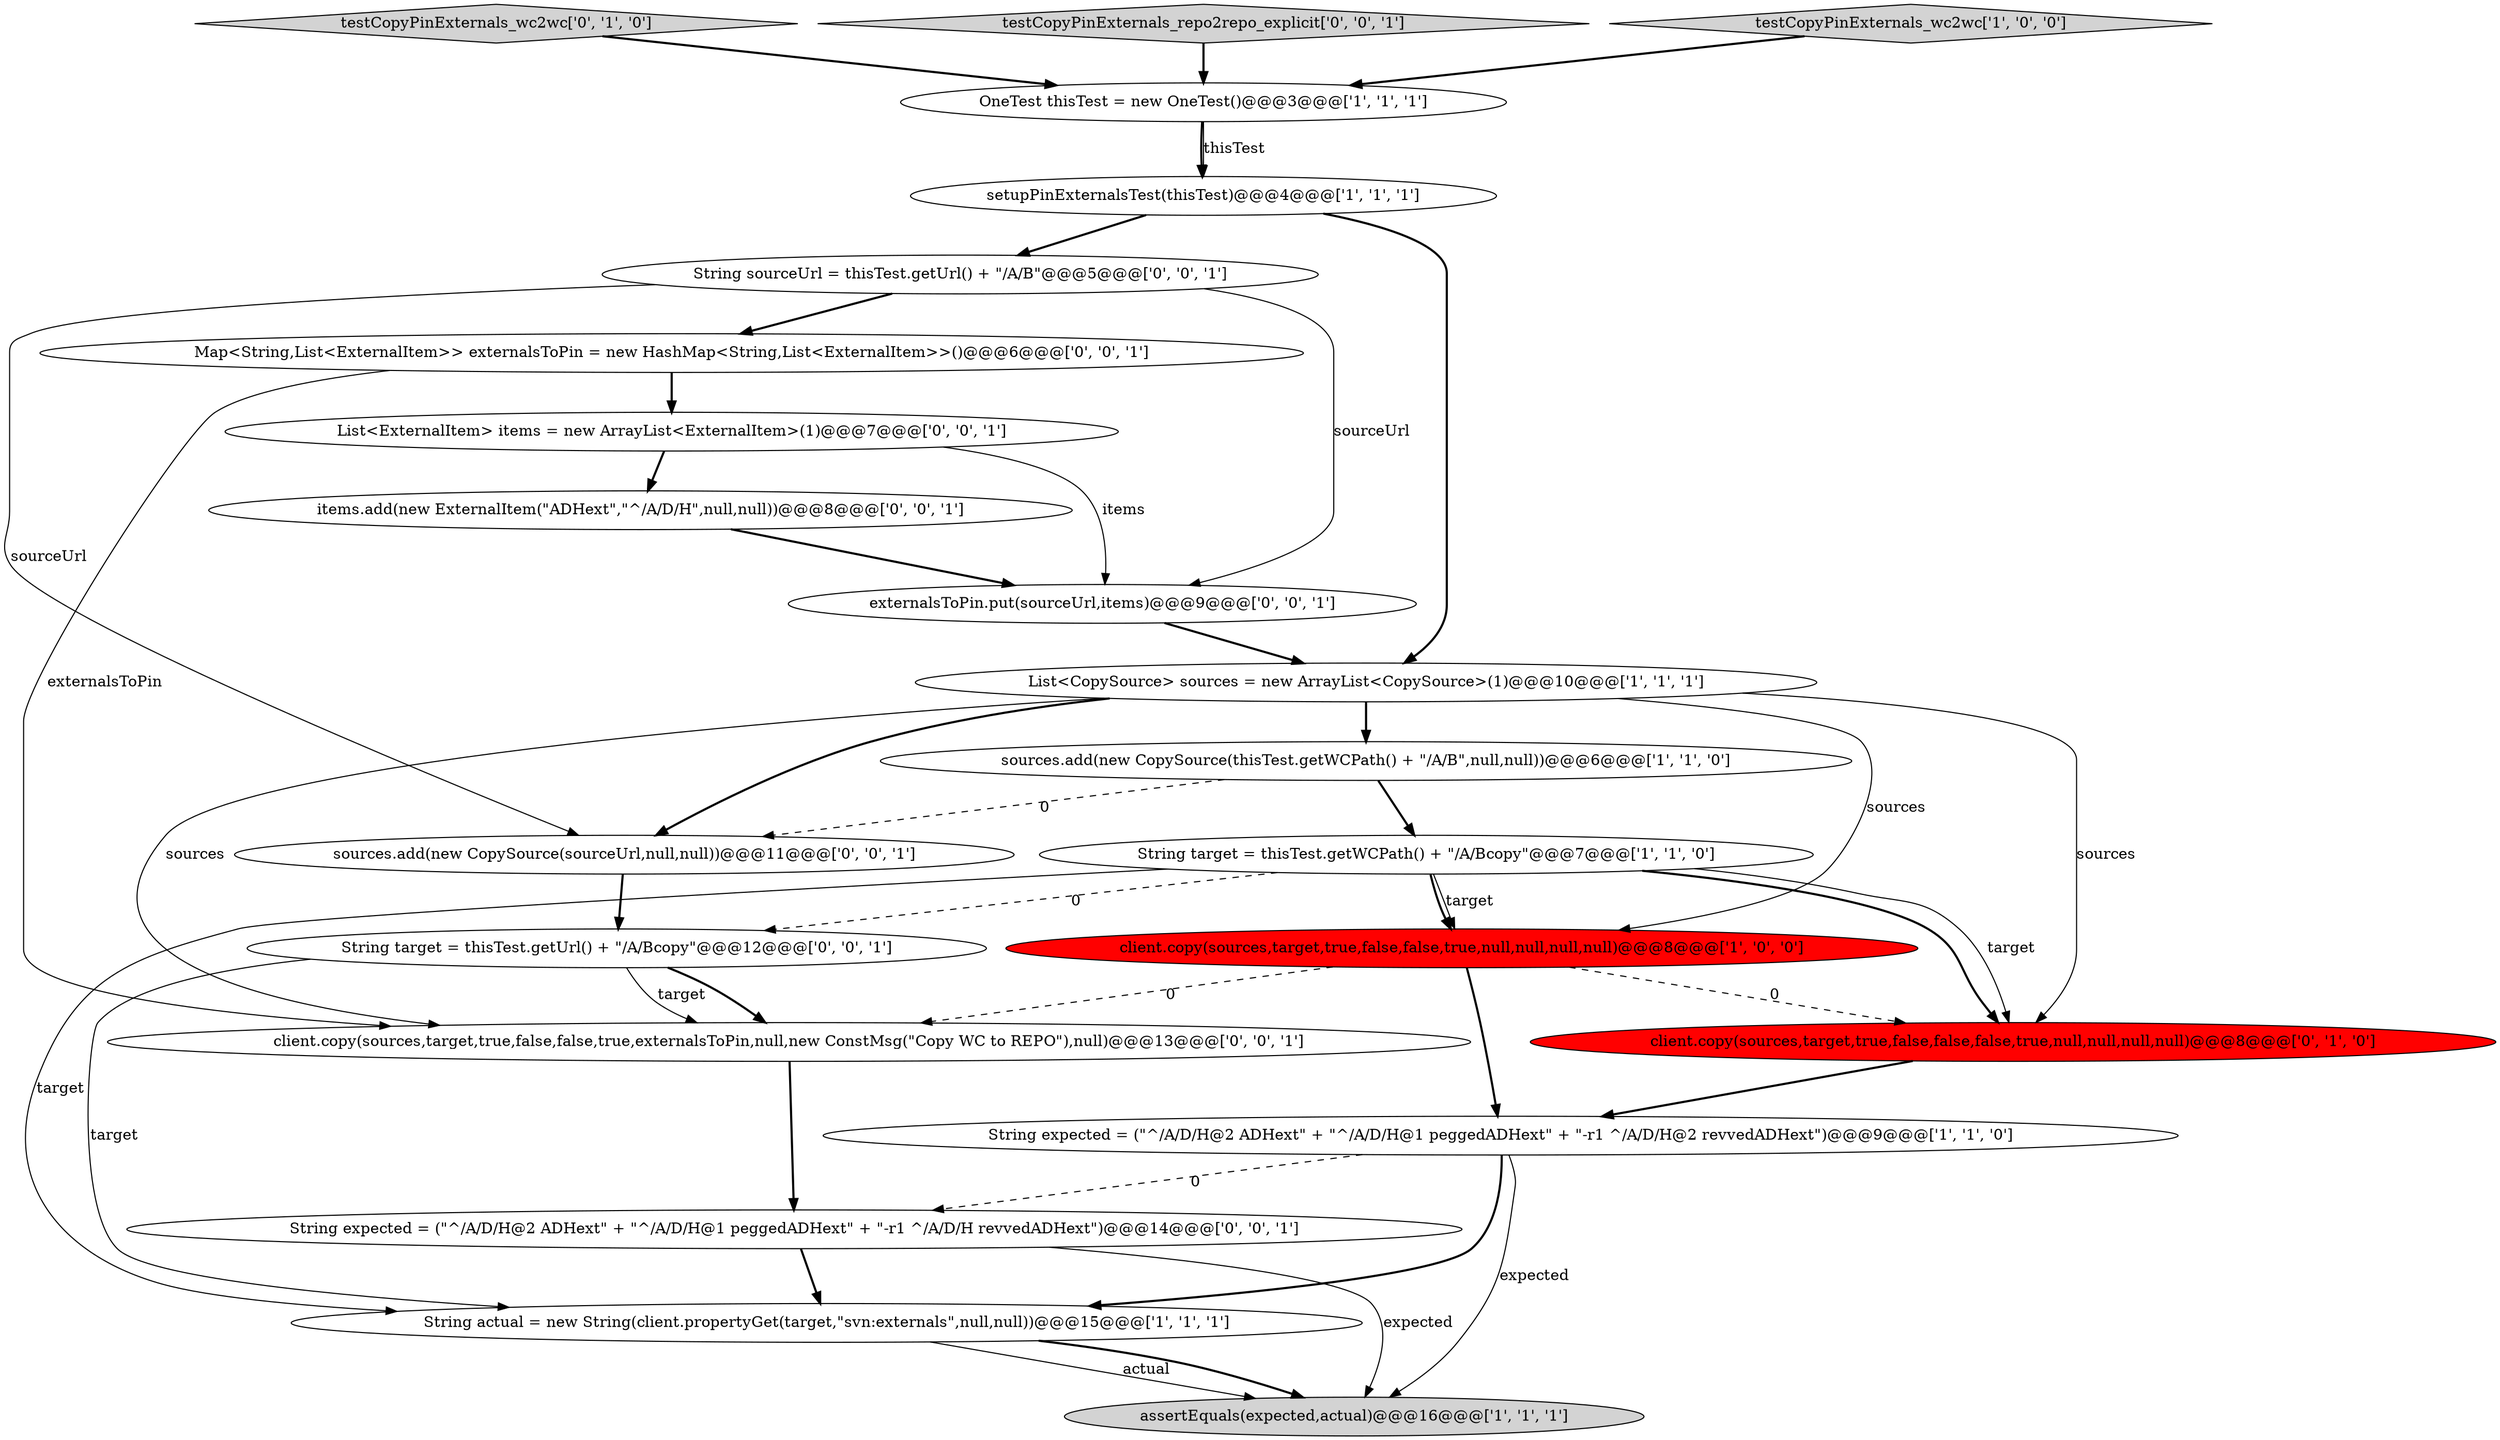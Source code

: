 digraph {
18 [style = filled, label = "Map<String,List<ExternalItem>> externalsToPin = new HashMap<String,List<ExternalItem>>()@@@6@@@['0', '0', '1']", fillcolor = white, shape = ellipse image = "AAA0AAABBB3BBB"];
7 [style = filled, label = "List<CopySource> sources = new ArrayList<CopySource>(1)@@@10@@@['1', '1', '1']", fillcolor = white, shape = ellipse image = "AAA0AAABBB1BBB"];
20 [style = filled, label = "String target = thisTest.getUrl() + \"/A/Bcopy\"@@@12@@@['0', '0', '1']", fillcolor = white, shape = ellipse image = "AAA0AAABBB3BBB"];
1 [style = filled, label = "client.copy(sources,target,true,false,false,true,null,null,null,null)@@@8@@@['1', '0', '0']", fillcolor = red, shape = ellipse image = "AAA1AAABBB1BBB"];
11 [style = filled, label = "testCopyPinExternals_wc2wc['0', '1', '0']", fillcolor = lightgray, shape = diamond image = "AAA0AAABBB2BBB"];
0 [style = filled, label = "String expected = (\"^/A/D/H@2 ADHext\" + \"^/A/D/H@1 peggedADHext\" + \"-r1 ^/A/D/H@2 revvedADHext\")@@@9@@@['1', '1', '0']", fillcolor = white, shape = ellipse image = "AAA0AAABBB1BBB"];
19 [style = filled, label = "sources.add(new CopySource(sourceUrl,null,null))@@@11@@@['0', '0', '1']", fillcolor = white, shape = ellipse image = "AAA0AAABBB3BBB"];
9 [style = filled, label = "setupPinExternalsTest(thisTest)@@@4@@@['1', '1', '1']", fillcolor = white, shape = ellipse image = "AAA0AAABBB1BBB"];
13 [style = filled, label = "client.copy(sources,target,true,false,false,true,externalsToPin,null,new ConstMsg(\"Copy WC to REPO\"),null)@@@13@@@['0', '0', '1']", fillcolor = white, shape = ellipse image = "AAA0AAABBB3BBB"];
3 [style = filled, label = "String target = thisTest.getWCPath() + \"/A/Bcopy\"@@@7@@@['1', '1', '0']", fillcolor = white, shape = ellipse image = "AAA0AAABBB1BBB"];
8 [style = filled, label = "sources.add(new CopySource(thisTest.getWCPath() + \"/A/B\",null,null))@@@6@@@['1', '1', '0']", fillcolor = white, shape = ellipse image = "AAA0AAABBB1BBB"];
17 [style = filled, label = "testCopyPinExternals_repo2repo_explicit['0', '0', '1']", fillcolor = lightgray, shape = diamond image = "AAA0AAABBB3BBB"];
5 [style = filled, label = "String actual = new String(client.propertyGet(target,\"svn:externals\",null,null))@@@15@@@['1', '1', '1']", fillcolor = white, shape = ellipse image = "AAA0AAABBB1BBB"];
12 [style = filled, label = "String expected = (\"^/A/D/H@2 ADHext\" + \"^/A/D/H@1 peggedADHext\" + \"-r1 ^/A/D/H revvedADHext\")@@@14@@@['0', '0', '1']", fillcolor = white, shape = ellipse image = "AAA0AAABBB3BBB"];
14 [style = filled, label = "String sourceUrl = thisTest.getUrl() + \"/A/B\"@@@5@@@['0', '0', '1']", fillcolor = white, shape = ellipse image = "AAA0AAABBB3BBB"];
10 [style = filled, label = "client.copy(sources,target,true,false,false,false,true,null,null,null,null)@@@8@@@['0', '1', '0']", fillcolor = red, shape = ellipse image = "AAA1AAABBB2BBB"];
2 [style = filled, label = "testCopyPinExternals_wc2wc['1', '0', '0']", fillcolor = lightgray, shape = diamond image = "AAA0AAABBB1BBB"];
4 [style = filled, label = "OneTest thisTest = new OneTest()@@@3@@@['1', '1', '1']", fillcolor = white, shape = ellipse image = "AAA0AAABBB1BBB"];
15 [style = filled, label = "List<ExternalItem> items = new ArrayList<ExternalItem>(1)@@@7@@@['0', '0', '1']", fillcolor = white, shape = ellipse image = "AAA0AAABBB3BBB"];
16 [style = filled, label = "items.add(new ExternalItem(\"ADHext\",\"^/A/D/H\",null,null))@@@8@@@['0', '0', '1']", fillcolor = white, shape = ellipse image = "AAA0AAABBB3BBB"];
21 [style = filled, label = "externalsToPin.put(sourceUrl,items)@@@9@@@['0', '0', '1']", fillcolor = white, shape = ellipse image = "AAA0AAABBB3BBB"];
6 [style = filled, label = "assertEquals(expected,actual)@@@16@@@['1', '1', '1']", fillcolor = lightgray, shape = ellipse image = "AAA0AAABBB1BBB"];
15->21 [style = solid, label="items"];
4->9 [style = bold, label=""];
8->19 [style = dashed, label="0"];
20->13 [style = bold, label=""];
4->9 [style = solid, label="thisTest"];
12->5 [style = bold, label=""];
3->1 [style = bold, label=""];
3->5 [style = solid, label="target"];
7->10 [style = solid, label="sources"];
12->6 [style = solid, label="expected"];
19->20 [style = bold, label=""];
5->6 [style = solid, label="actual"];
8->3 [style = bold, label=""];
11->4 [style = bold, label=""];
18->15 [style = bold, label=""];
17->4 [style = bold, label=""];
20->13 [style = solid, label="target"];
1->0 [style = bold, label=""];
1->10 [style = dashed, label="0"];
0->12 [style = dashed, label="0"];
9->7 [style = bold, label=""];
7->8 [style = bold, label=""];
15->16 [style = bold, label=""];
2->4 [style = bold, label=""];
7->13 [style = solid, label="sources"];
7->1 [style = solid, label="sources"];
1->13 [style = dashed, label="0"];
3->10 [style = bold, label=""];
18->13 [style = solid, label="externalsToPin"];
14->21 [style = solid, label="sourceUrl"];
13->12 [style = bold, label=""];
5->6 [style = bold, label=""];
16->21 [style = bold, label=""];
10->0 [style = bold, label=""];
3->20 [style = dashed, label="0"];
14->19 [style = solid, label="sourceUrl"];
9->14 [style = bold, label=""];
3->10 [style = solid, label="target"];
21->7 [style = bold, label=""];
14->18 [style = bold, label=""];
20->5 [style = solid, label="target"];
3->1 [style = solid, label="target"];
7->19 [style = bold, label=""];
0->6 [style = solid, label="expected"];
0->5 [style = bold, label=""];
}
